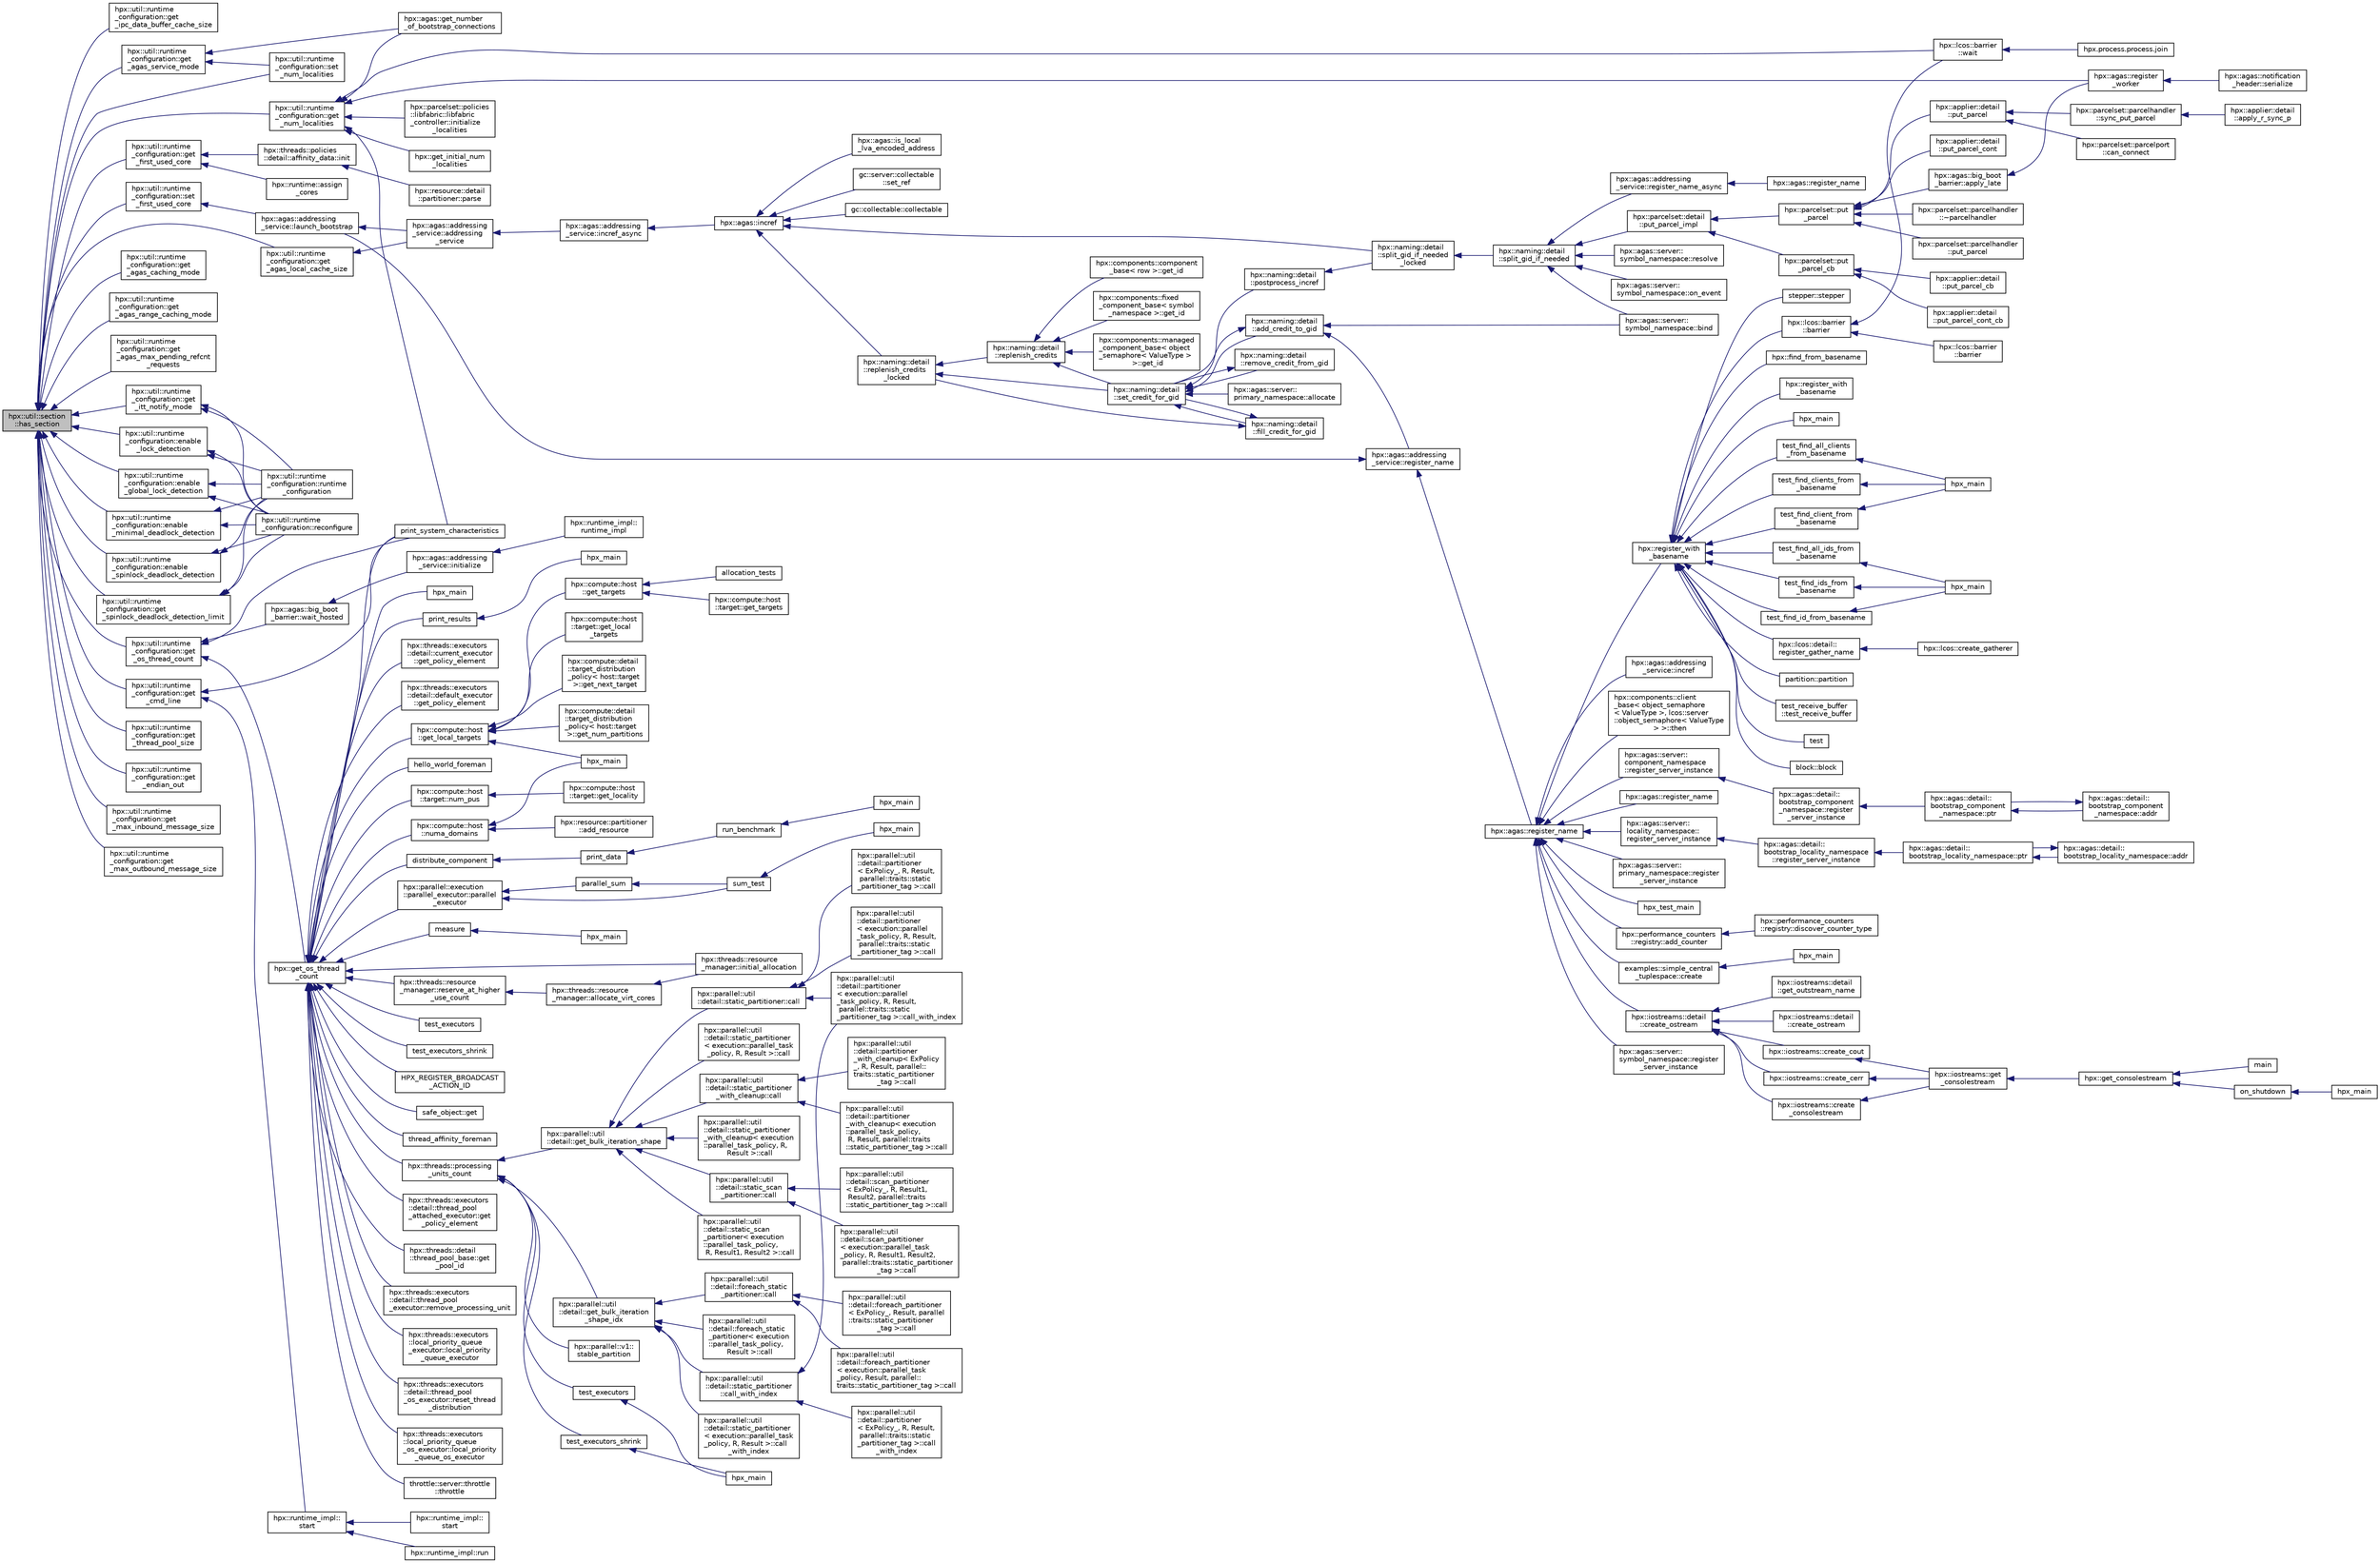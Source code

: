 digraph "hpx::util::section::has_section"
{
  edge [fontname="Helvetica",fontsize="10",labelfontname="Helvetica",labelfontsize="10"];
  node [fontname="Helvetica",fontsize="10",shape=record];
  rankdir="LR";
  Node1473 [label="hpx::util::section\l::has_section",height=0.2,width=0.4,color="black", fillcolor="grey75", style="filled", fontcolor="black"];
  Node1473 -> Node1474 [dir="back",color="midnightblue",fontsize="10",style="solid",fontname="Helvetica"];
  Node1474 [label="hpx::util::runtime\l_configuration::get\l_ipc_data_buffer_cache_size",height=0.2,width=0.4,color="black", fillcolor="white", style="filled",URL="$d8/d70/classhpx_1_1util_1_1runtime__configuration.html#add38a1cea73afa001b337c654b30c5c8"];
  Node1473 -> Node1475 [dir="back",color="midnightblue",fontsize="10",style="solid",fontname="Helvetica"];
  Node1475 [label="hpx::util::runtime\l_configuration::get\l_agas_service_mode",height=0.2,width=0.4,color="black", fillcolor="white", style="filled",URL="$d8/d70/classhpx_1_1util_1_1runtime__configuration.html#a4c42a3c7eaa32455a869e29fcb95e08d"];
  Node1475 -> Node1476 [dir="back",color="midnightblue",fontsize="10",style="solid",fontname="Helvetica"];
  Node1476 [label="hpx::agas::get_number\l_of_bootstrap_connections",height=0.2,width=0.4,color="black", fillcolor="white", style="filled",URL="$dc/d54/namespacehpx_1_1agas.html#ac6fc2c0c43b89634249428c189ddf26c"];
  Node1475 -> Node1477 [dir="back",color="midnightblue",fontsize="10",style="solid",fontname="Helvetica"];
  Node1477 [label="hpx::util::runtime\l_configuration::set\l_num_localities",height=0.2,width=0.4,color="black", fillcolor="white", style="filled",URL="$d8/d70/classhpx_1_1util_1_1runtime__configuration.html#a06ca2f2a89ed314f17dd3fcbfc0a1db4"];
  Node1473 -> Node1478 [dir="back",color="midnightblue",fontsize="10",style="solid",fontname="Helvetica"];
  Node1478 [label="hpx::util::runtime\l_configuration::get\l_num_localities",height=0.2,width=0.4,color="black", fillcolor="white", style="filled",URL="$d8/d70/classhpx_1_1util_1_1runtime__configuration.html#a3bc0092e81a4d36408e627a3216030e4"];
  Node1478 -> Node1479 [dir="back",color="midnightblue",fontsize="10",style="solid",fontname="Helvetica"];
  Node1479 [label="hpx::lcos::barrier\l::wait",height=0.2,width=0.4,color="black", fillcolor="white", style="filled",URL="$d9/dab/classhpx_1_1lcos_1_1barrier.html#a1fcac5ce49dd1b9800affc8c8b84e4c9"];
  Node1479 -> Node1480 [dir="back",color="midnightblue",fontsize="10",style="solid",fontname="Helvetica"];
  Node1480 [label="hpx.process.process.join",height=0.2,width=0.4,color="black", fillcolor="white", style="filled",URL="$d3/d41/classhpx_1_1process_1_1process.html#acc7ec4687f3bf5ae121ef7b494d991d8"];
  Node1478 -> Node1481 [dir="back",color="midnightblue",fontsize="10",style="solid",fontname="Helvetica"];
  Node1481 [label="hpx::agas::register\l_worker",height=0.2,width=0.4,color="black", fillcolor="white", style="filled",URL="$dc/d54/namespacehpx_1_1agas.html#a3c98dc053a97fca0f3f3b5719d9f8336"];
  Node1481 -> Node1482 [dir="back",color="midnightblue",fontsize="10",style="solid",fontname="Helvetica"];
  Node1482 [label="hpx::agas::notification\l_header::serialize",height=0.2,width=0.4,color="black", fillcolor="white", style="filled",URL="$de/dae/structhpx_1_1agas_1_1notification__header.html#aa028cf0e80baf9259523c340c4568634"];
  Node1478 -> Node1476 [dir="back",color="midnightblue",fontsize="10",style="solid",fontname="Helvetica"];
  Node1478 -> Node1483 [dir="back",color="midnightblue",fontsize="10",style="solid",fontname="Helvetica"];
  Node1483 [label="hpx::parcelset::policies\l::libfabric::libfabric\l_controller::initialize\l_localities",height=0.2,width=0.4,color="black", fillcolor="white", style="filled",URL="$db/d9f/classhpx_1_1parcelset_1_1policies_1_1libfabric_1_1libfabric__controller.html#a96eeb6553564bb53a45fd8e516afe9b1"];
  Node1478 -> Node1484 [dir="back",color="midnightblue",fontsize="10",style="solid",fontname="Helvetica"];
  Node1484 [label="hpx::get_initial_num\l_localities",height=0.2,width=0.4,color="black", fillcolor="white", style="filled",URL="$d8/d83/namespacehpx.html#a68d4aa44bb8e58c6b0a6aff2920fdd8d",tooltip="Return the number of localities which were registered at startup for the running application. "];
  Node1478 -> Node1485 [dir="back",color="midnightblue",fontsize="10",style="solid",fontname="Helvetica"];
  Node1485 [label="print_system_characteristics",height=0.2,width=0.4,color="black", fillcolor="white", style="filled",URL="$d0/d07/system__characteristics_8hpp.html#ab89dcd3f8f12bd35634d3849f0e93d90"];
  Node1473 -> Node1477 [dir="back",color="midnightblue",fontsize="10",style="solid",fontname="Helvetica"];
  Node1473 -> Node1486 [dir="back",color="midnightblue",fontsize="10",style="solid",fontname="Helvetica"];
  Node1486 [label="hpx::util::runtime\l_configuration::get\l_first_used_core",height=0.2,width=0.4,color="black", fillcolor="white", style="filled",URL="$d8/d70/classhpx_1_1util_1_1runtime__configuration.html#a85faac923295fe9afbbf615898f74250"];
  Node1486 -> Node1487 [dir="back",color="midnightblue",fontsize="10",style="solid",fontname="Helvetica"];
  Node1487 [label="hpx::threads::policies\l::detail::affinity_data::init",height=0.2,width=0.4,color="black", fillcolor="white", style="filled",URL="$d7/d9b/structhpx_1_1threads_1_1policies_1_1detail_1_1affinity__data.html#af1b5d1af92b58e065b42048f9114f107"];
  Node1487 -> Node1488 [dir="back",color="midnightblue",fontsize="10",style="solid",fontname="Helvetica"];
  Node1488 [label="hpx::resource::detail\l::partitioner::parse",height=0.2,width=0.4,color="black", fillcolor="white", style="filled",URL="$d0/dab/classhpx_1_1resource_1_1detail_1_1partitioner.html#a8319dd5018945e7d493f7a6d88a6ca02"];
  Node1486 -> Node1489 [dir="back",color="midnightblue",fontsize="10",style="solid",fontname="Helvetica"];
  Node1489 [label="hpx::runtime::assign\l_cores",height=0.2,width=0.4,color="black", fillcolor="white", style="filled",URL="$d0/d7b/classhpx_1_1runtime.html#ab3c29b4713d734dea0e6a5799bfe24e5"];
  Node1473 -> Node1490 [dir="back",color="midnightblue",fontsize="10",style="solid",fontname="Helvetica"];
  Node1490 [label="hpx::util::runtime\l_configuration::set\l_first_used_core",height=0.2,width=0.4,color="black", fillcolor="white", style="filled",URL="$d8/d70/classhpx_1_1util_1_1runtime__configuration.html#af1c585ee36a9c0503a013faaa08ad398"];
  Node1490 -> Node1491 [dir="back",color="midnightblue",fontsize="10",style="solid",fontname="Helvetica"];
  Node1491 [label="hpx::agas::addressing\l_service::launch_bootstrap",height=0.2,width=0.4,color="black", fillcolor="white", style="filled",URL="$db/d58/structhpx_1_1agas_1_1addressing__service.html#a664380be3597d3ca31677b2ae5800e76"];
  Node1491 -> Node1492 [dir="back",color="midnightblue",fontsize="10",style="solid",fontname="Helvetica"];
  Node1492 [label="hpx::agas::addressing\l_service::addressing\l_service",height=0.2,width=0.4,color="black", fillcolor="white", style="filled",URL="$db/d58/structhpx_1_1agas_1_1addressing__service.html#a4cd885b12c530009f44f7372c197d54f"];
  Node1492 -> Node1493 [dir="back",color="midnightblue",fontsize="10",style="solid",fontname="Helvetica"];
  Node1493 [label="hpx::agas::addressing\l_service::incref_async",height=0.2,width=0.4,color="black", fillcolor="white", style="filled",URL="$db/d58/structhpx_1_1agas_1_1addressing__service.html#adae9df2634cf648f129f203c3678c1c1",tooltip="Increment the global reference count for the given id. "];
  Node1493 -> Node1494 [dir="back",color="midnightblue",fontsize="10",style="solid",fontname="Helvetica"];
  Node1494 [label="hpx::agas::incref",height=0.2,width=0.4,color="black", fillcolor="white", style="filled",URL="$dc/d54/namespacehpx_1_1agas.html#aad81d2ea721c1a5692e243ef07bf164f"];
  Node1494 -> Node1495 [dir="back",color="midnightblue",fontsize="10",style="solid",fontname="Helvetica"];
  Node1495 [label="hpx::agas::is_local\l_lva_encoded_address",height=0.2,width=0.4,color="black", fillcolor="white", style="filled",URL="$dc/d54/namespacehpx_1_1agas.html#abb5e5584ed3b536ace8e3f58415e24c2"];
  Node1494 -> Node1496 [dir="back",color="midnightblue",fontsize="10",style="solid",fontname="Helvetica"];
  Node1496 [label="gc::server::collectable\l::set_ref",height=0.2,width=0.4,color="black", fillcolor="white", style="filled",URL="$da/d76/structgc_1_1server_1_1collectable.html#a8e123e39f5a85da593dc15b5f872748d"];
  Node1494 -> Node1497 [dir="back",color="midnightblue",fontsize="10",style="solid",fontname="Helvetica"];
  Node1497 [label="gc::collectable::collectable",height=0.2,width=0.4,color="black", fillcolor="white", style="filled",URL="$da/d23/structgc_1_1collectable.html#a9ac791be34891330ff8192ac2ef68c7c"];
  Node1494 -> Node1498 [dir="back",color="midnightblue",fontsize="10",style="solid",fontname="Helvetica"];
  Node1498 [label="hpx::naming::detail\l::split_gid_if_needed\l_locked",height=0.2,width=0.4,color="black", fillcolor="white", style="filled",URL="$d5/d18/namespacehpx_1_1naming_1_1detail.html#a8a41d874bb719f702a76d483293d9d56"];
  Node1498 -> Node1499 [dir="back",color="midnightblue",fontsize="10",style="solid",fontname="Helvetica"];
  Node1499 [label="hpx::naming::detail\l::split_gid_if_needed",height=0.2,width=0.4,color="black", fillcolor="white", style="filled",URL="$d5/d18/namespacehpx_1_1naming_1_1detail.html#a106949fcb9087fb6bdca67d048d6568f"];
  Node1499 -> Node1500 [dir="back",color="midnightblue",fontsize="10",style="solid",fontname="Helvetica"];
  Node1500 [label="hpx::agas::addressing\l_service::register_name_async",height=0.2,width=0.4,color="black", fillcolor="white", style="filled",URL="$db/d58/structhpx_1_1agas_1_1addressing__service.html#adfd0ce835927a3c0396b6fc9e9fbb3cf"];
  Node1500 -> Node1501 [dir="back",color="midnightblue",fontsize="10",style="solid",fontname="Helvetica"];
  Node1501 [label="hpx::agas::register_name",height=0.2,width=0.4,color="black", fillcolor="white", style="filled",URL="$dc/d54/namespacehpx_1_1agas.html#adc43905ef74ad9948375f3948b64fc2f"];
  Node1499 -> Node1502 [dir="back",color="midnightblue",fontsize="10",style="solid",fontname="Helvetica"];
  Node1502 [label="hpx::parcelset::detail\l::put_parcel_impl",height=0.2,width=0.4,color="black", fillcolor="white", style="filled",URL="$dc/d4e/namespacehpx_1_1parcelset_1_1detail.html#a0dfe29365976960c7f5db6388e8ce603"];
  Node1502 -> Node1503 [dir="back",color="midnightblue",fontsize="10",style="solid",fontname="Helvetica"];
  Node1503 [label="hpx::parcelset::put\l_parcel",height=0.2,width=0.4,color="black", fillcolor="white", style="filled",URL="$d4/d41/namespacehpx_1_1parcelset.html#a53a9f5c6cf260dc8d06d194c96182b65"];
  Node1503 -> Node1504 [dir="back",color="midnightblue",fontsize="10",style="solid",fontname="Helvetica"];
  Node1504 [label="hpx::applier::detail\l::put_parcel",height=0.2,width=0.4,color="black", fillcolor="white", style="filled",URL="$d1/d2a/namespacehpx_1_1applier_1_1detail.html#a4d568b8071bb894a09fabfba232c2663"];
  Node1504 -> Node1505 [dir="back",color="midnightblue",fontsize="10",style="solid",fontname="Helvetica"];
  Node1505 [label="hpx::parcelset::parcelhandler\l::sync_put_parcel",height=0.2,width=0.4,color="black", fillcolor="white", style="filled",URL="$d4/d2f/classhpx_1_1parcelset_1_1parcelhandler.html#ad478f8b244ec822fcbcb84aa67b17497"];
  Node1505 -> Node1506 [dir="back",color="midnightblue",fontsize="10",style="solid",fontname="Helvetica"];
  Node1506 [label="hpx::applier::detail\l::apply_r_sync_p",height=0.2,width=0.4,color="black", fillcolor="white", style="filled",URL="$d1/d2a/namespacehpx_1_1applier_1_1detail.html#ab69485311adeb590afa621a4b4be595d"];
  Node1504 -> Node1507 [dir="back",color="midnightblue",fontsize="10",style="solid",fontname="Helvetica"];
  Node1507 [label="hpx::parcelset::parcelport\l::can_connect",height=0.2,width=0.4,color="black", fillcolor="white", style="filled",URL="$d9/d67/classhpx_1_1parcelset_1_1parcelport.html#a68bd6750625124e4de6309e74283a767"];
  Node1503 -> Node1508 [dir="back",color="midnightblue",fontsize="10",style="solid",fontname="Helvetica"];
  Node1508 [label="hpx::applier::detail\l::put_parcel_cont",height=0.2,width=0.4,color="black", fillcolor="white", style="filled",URL="$d1/d2a/namespacehpx_1_1applier_1_1detail.html#aa5119ce6a8f642d2bacf23dc42ade0f9"];
  Node1503 -> Node1509 [dir="back",color="midnightblue",fontsize="10",style="solid",fontname="Helvetica"];
  Node1509 [label="hpx::agas::big_boot\l_barrier::apply_late",height=0.2,width=0.4,color="black", fillcolor="white", style="filled",URL="$d8/db6/structhpx_1_1agas_1_1big__boot__barrier.html#a9148a04a25bea5a37d77b3ff20e1ebfb"];
  Node1509 -> Node1481 [dir="back",color="midnightblue",fontsize="10",style="solid",fontname="Helvetica"];
  Node1503 -> Node1510 [dir="back",color="midnightblue",fontsize="10",style="solid",fontname="Helvetica"];
  Node1510 [label="hpx::parcelset::parcelhandler\l::~parcelhandler",height=0.2,width=0.4,color="black", fillcolor="white", style="filled",URL="$d4/d2f/classhpx_1_1parcelset_1_1parcelhandler.html#a938c1c4259b1be845dc0197465969a17"];
  Node1503 -> Node1511 [dir="back",color="midnightblue",fontsize="10",style="solid",fontname="Helvetica"];
  Node1511 [label="hpx::parcelset::parcelhandler\l::put_parcel",height=0.2,width=0.4,color="black", fillcolor="white", style="filled",URL="$d4/d2f/classhpx_1_1parcelset_1_1parcelhandler.html#aad45344f98c3f15456325c7270ae5ade"];
  Node1502 -> Node1512 [dir="back",color="midnightblue",fontsize="10",style="solid",fontname="Helvetica"];
  Node1512 [label="hpx::parcelset::put\l_parcel_cb",height=0.2,width=0.4,color="black", fillcolor="white", style="filled",URL="$d4/d41/namespacehpx_1_1parcelset.html#a44a60f48094a44cbb7f52b7807dc56ff"];
  Node1512 -> Node1513 [dir="back",color="midnightblue",fontsize="10",style="solid",fontname="Helvetica"];
  Node1513 [label="hpx::applier::detail\l::put_parcel_cb",height=0.2,width=0.4,color="black", fillcolor="white", style="filled",URL="$d1/d2a/namespacehpx_1_1applier_1_1detail.html#a96b7471f7a59fa4d3d298e562507c339"];
  Node1512 -> Node1514 [dir="back",color="midnightblue",fontsize="10",style="solid",fontname="Helvetica"];
  Node1514 [label="hpx::applier::detail\l::put_parcel_cont_cb",height=0.2,width=0.4,color="black", fillcolor="white", style="filled",URL="$d1/d2a/namespacehpx_1_1applier_1_1detail.html#acb5d7569cd53998c51e4b48f09d62e83"];
  Node1499 -> Node1515 [dir="back",color="midnightblue",fontsize="10",style="solid",fontname="Helvetica"];
  Node1515 [label="hpx::agas::server::\lsymbol_namespace::bind",height=0.2,width=0.4,color="black", fillcolor="white", style="filled",URL="$dc/da6/structhpx_1_1agas_1_1server_1_1symbol__namespace.html#a229ead0876ac8c5754793a2ca68de559"];
  Node1499 -> Node1516 [dir="back",color="midnightblue",fontsize="10",style="solid",fontname="Helvetica"];
  Node1516 [label="hpx::agas::server::\lsymbol_namespace::resolve",height=0.2,width=0.4,color="black", fillcolor="white", style="filled",URL="$dc/da6/structhpx_1_1agas_1_1server_1_1symbol__namespace.html#aec3fc24e40dc96142eb77537945e92d5"];
  Node1499 -> Node1517 [dir="back",color="midnightblue",fontsize="10",style="solid",fontname="Helvetica"];
  Node1517 [label="hpx::agas::server::\lsymbol_namespace::on_event",height=0.2,width=0.4,color="black", fillcolor="white", style="filled",URL="$dc/da6/structhpx_1_1agas_1_1server_1_1symbol__namespace.html#abbfcf18e8d40612e4fa618a39a2fc492"];
  Node1494 -> Node1518 [dir="back",color="midnightblue",fontsize="10",style="solid",fontname="Helvetica"];
  Node1518 [label="hpx::naming::detail\l::replenish_credits\l_locked",height=0.2,width=0.4,color="black", fillcolor="white", style="filled",URL="$d5/d18/namespacehpx_1_1naming_1_1detail.html#a011ed4fa9a2f4d4319adc54943fa03d6"];
  Node1518 -> Node1519 [dir="back",color="midnightblue",fontsize="10",style="solid",fontname="Helvetica"];
  Node1519 [label="hpx::naming::detail\l::replenish_credits",height=0.2,width=0.4,color="black", fillcolor="white", style="filled",URL="$d5/d18/namespacehpx_1_1naming_1_1detail.html#aab806d937bd01894af129d3d3cbb22f4"];
  Node1519 -> Node1520 [dir="back",color="midnightblue",fontsize="10",style="solid",fontname="Helvetica"];
  Node1520 [label="hpx::components::component\l_base\< row \>::get_id",height=0.2,width=0.4,color="black", fillcolor="white", style="filled",URL="$d2/de6/classhpx_1_1components_1_1component__base.html#a4c8fd93514039bdf01c48d66d82b19cd"];
  Node1519 -> Node1521 [dir="back",color="midnightblue",fontsize="10",style="solid",fontname="Helvetica"];
  Node1521 [label="hpx::components::fixed\l_component_base\< symbol\l_namespace \>::get_id",height=0.2,width=0.4,color="black", fillcolor="white", style="filled",URL="$df/dfd/classhpx_1_1components_1_1fixed__component__base.html#a3066d2c2779a65cd20ce98b87e4dd4c2"];
  Node1519 -> Node1522 [dir="back",color="midnightblue",fontsize="10",style="solid",fontname="Helvetica"];
  Node1522 [label="hpx::components::managed\l_component_base\< object\l_semaphore\< ValueType \>\l \>::get_id",height=0.2,width=0.4,color="black", fillcolor="white", style="filled",URL="$d1/d7b/classhpx_1_1components_1_1managed__component__base.html#ac026850ad861e1da5393943cf5751708"];
  Node1519 -> Node1523 [dir="back",color="midnightblue",fontsize="10",style="solid",fontname="Helvetica"];
  Node1523 [label="hpx::naming::detail\l::set_credit_for_gid",height=0.2,width=0.4,color="black", fillcolor="white", style="filled",URL="$d5/d18/namespacehpx_1_1naming_1_1detail.html#a87703193ff814a4e1c912e98e655ec51"];
  Node1523 -> Node1524 [dir="back",color="midnightblue",fontsize="10",style="solid",fontname="Helvetica"];
  Node1524 [label="hpx::naming::detail\l::postprocess_incref",height=0.2,width=0.4,color="black", fillcolor="white", style="filled",URL="$d5/d18/namespacehpx_1_1naming_1_1detail.html#a9d2708b2b1a4087d64195137b077ef1d"];
  Node1524 -> Node1498 [dir="back",color="midnightblue",fontsize="10",style="solid",fontname="Helvetica"];
  Node1523 -> Node1525 [dir="back",color="midnightblue",fontsize="10",style="solid",fontname="Helvetica"];
  Node1525 [label="hpx::naming::detail\l::add_credit_to_gid",height=0.2,width=0.4,color="black", fillcolor="white", style="filled",URL="$d5/d18/namespacehpx_1_1naming_1_1detail.html#ab13848a91587535a393be4def980e832"];
  Node1525 -> Node1526 [dir="back",color="midnightblue",fontsize="10",style="solid",fontname="Helvetica"];
  Node1526 [label="hpx::agas::addressing\l_service::register_name",height=0.2,width=0.4,color="black", fillcolor="white", style="filled",URL="$db/d58/structhpx_1_1agas_1_1addressing__service.html#a5929d7fd681a5ed692bfbeaa503fc32d",tooltip="Register a global name with a global address (id) "];
  Node1526 -> Node1491 [dir="back",color="midnightblue",fontsize="10",style="solid",fontname="Helvetica"];
  Node1526 -> Node1527 [dir="back",color="midnightblue",fontsize="10",style="solid",fontname="Helvetica"];
  Node1527 [label="hpx::agas::register_name",height=0.2,width=0.4,color="black", fillcolor="white", style="filled",URL="$dc/d54/namespacehpx_1_1agas.html#a3812793adbf5e7d8c6b468595ac0823f"];
  Node1527 -> Node1528 [dir="back",color="midnightblue",fontsize="10",style="solid",fontname="Helvetica"];
  Node1528 [label="hpx::register_with\l_basename",height=0.2,width=0.4,color="black", fillcolor="white", style="filled",URL="$d8/d83/namespacehpx.html#acf88178dc8c98cb0d7396325b3ccffdd",tooltip="Register the given id using the given base name. "];
  Node1528 -> Node1529 [dir="back",color="midnightblue",fontsize="10",style="solid",fontname="Helvetica"];
  Node1529 [label="stepper::stepper",height=0.2,width=0.4,color="black", fillcolor="white", style="filled",URL="$d0/da6/structstepper.html#a3d3b661e2502d80c80775c190f5585e2"];
  Node1528 -> Node1530 [dir="back",color="midnightblue",fontsize="10",style="solid",fontname="Helvetica"];
  Node1530 [label="hpx::lcos::barrier\l::barrier",height=0.2,width=0.4,color="black", fillcolor="white", style="filled",URL="$d9/dab/classhpx_1_1lcos_1_1barrier.html#ae8e5bad1b2828970404b5d280137d579"];
  Node1530 -> Node1531 [dir="back",color="midnightblue",fontsize="10",style="solid",fontname="Helvetica"];
  Node1531 [label="hpx::lcos::barrier\l::barrier",height=0.2,width=0.4,color="black", fillcolor="white", style="filled",URL="$d9/dab/classhpx_1_1lcos_1_1barrier.html#a8a9fc05508fad7cd1d8014bee0e1d221"];
  Node1530 -> Node1479 [dir="back",color="midnightblue",fontsize="10",style="solid",fontname="Helvetica"];
  Node1528 -> Node1532 [dir="back",color="midnightblue",fontsize="10",style="solid",fontname="Helvetica"];
  Node1532 [label="hpx::find_from_basename",height=0.2,width=0.4,color="black", fillcolor="white", style="filled",URL="$d8/d83/namespacehpx.html#a02d4c4317d9d663b22c2e47aab0b56df",tooltip="Return registered id from the given base name and sequence number. "];
  Node1528 -> Node1533 [dir="back",color="midnightblue",fontsize="10",style="solid",fontname="Helvetica"];
  Node1533 [label="hpx::register_with\l_basename",height=0.2,width=0.4,color="black", fillcolor="white", style="filled",URL="$d8/d83/namespacehpx.html#a09a6c6ffc84d21df225c3f5730de31d0"];
  Node1528 -> Node1534 [dir="back",color="midnightblue",fontsize="10",style="solid",fontname="Helvetica"];
  Node1534 [label="hpx_main",height=0.2,width=0.4,color="black", fillcolor="white", style="filled",URL="$db/d8d/duplicate__id__registration__1596_8cpp.html#aefd26dd818037509b2241068d57e3e1d"];
  Node1528 -> Node1535 [dir="back",color="midnightblue",fontsize="10",style="solid",fontname="Helvetica"];
  Node1535 [label="test_find_all_clients\l_from_basename",height=0.2,width=0.4,color="black", fillcolor="white", style="filled",URL="$dc/d15/find__clients__from__prefix_8cpp.html#aa57a9747db04f3feb78e2e423232d1f9"];
  Node1535 -> Node1536 [dir="back",color="midnightblue",fontsize="10",style="solid",fontname="Helvetica"];
  Node1536 [label="hpx_main",height=0.2,width=0.4,color="black", fillcolor="white", style="filled",URL="$dc/d15/find__clients__from__prefix_8cpp.html#aefd26dd818037509b2241068d57e3e1d"];
  Node1528 -> Node1537 [dir="back",color="midnightblue",fontsize="10",style="solid",fontname="Helvetica"];
  Node1537 [label="test_find_clients_from\l_basename",height=0.2,width=0.4,color="black", fillcolor="white", style="filled",URL="$dc/d15/find__clients__from__prefix_8cpp.html#a6fef840f56014443521cc99c2d9d781c"];
  Node1537 -> Node1536 [dir="back",color="midnightblue",fontsize="10",style="solid",fontname="Helvetica"];
  Node1528 -> Node1538 [dir="back",color="midnightblue",fontsize="10",style="solid",fontname="Helvetica"];
  Node1538 [label="test_find_client_from\l_basename",height=0.2,width=0.4,color="black", fillcolor="white", style="filled",URL="$dc/d15/find__clients__from__prefix_8cpp.html#a61a7f45bc9dd018d57ea2230824dab25"];
  Node1538 -> Node1536 [dir="back",color="midnightblue",fontsize="10",style="solid",fontname="Helvetica"];
  Node1528 -> Node1539 [dir="back",color="midnightblue",fontsize="10",style="solid",fontname="Helvetica"];
  Node1539 [label="test_find_all_ids_from\l_basename",height=0.2,width=0.4,color="black", fillcolor="white", style="filled",URL="$dc/df3/find__ids__from__prefix_8cpp.html#a369302d85871c563e109f575d4c3d29c"];
  Node1539 -> Node1540 [dir="back",color="midnightblue",fontsize="10",style="solid",fontname="Helvetica"];
  Node1540 [label="hpx_main",height=0.2,width=0.4,color="black", fillcolor="white", style="filled",URL="$dc/df3/find__ids__from__prefix_8cpp.html#aefd26dd818037509b2241068d57e3e1d"];
  Node1528 -> Node1541 [dir="back",color="midnightblue",fontsize="10",style="solid",fontname="Helvetica"];
  Node1541 [label="test_find_ids_from\l_basename",height=0.2,width=0.4,color="black", fillcolor="white", style="filled",URL="$dc/df3/find__ids__from__prefix_8cpp.html#a4526a7a41c258e2aedcdabd4ece4f4ba"];
  Node1541 -> Node1540 [dir="back",color="midnightblue",fontsize="10",style="solid",fontname="Helvetica"];
  Node1528 -> Node1542 [dir="back",color="midnightblue",fontsize="10",style="solid",fontname="Helvetica"];
  Node1542 [label="test_find_id_from_basename",height=0.2,width=0.4,color="black", fillcolor="white", style="filled",URL="$dc/df3/find__ids__from__prefix_8cpp.html#a35b932e250f78d774db87c971e42adce"];
  Node1542 -> Node1540 [dir="back",color="midnightblue",fontsize="10",style="solid",fontname="Helvetica"];
  Node1528 -> Node1543 [dir="back",color="midnightblue",fontsize="10",style="solid",fontname="Helvetica"];
  Node1543 [label="hpx::lcos::detail::\lregister_gather_name",height=0.2,width=0.4,color="black", fillcolor="white", style="filled",URL="$d4/d6c/namespacehpx_1_1lcos_1_1detail.html#afb3d3eafe04150308d004869a96242b3"];
  Node1543 -> Node1544 [dir="back",color="midnightblue",fontsize="10",style="solid",fontname="Helvetica"];
  Node1544 [label="hpx::lcos::create_gatherer",height=0.2,width=0.4,color="black", fillcolor="white", style="filled",URL="$d2/dc9/namespacehpx_1_1lcos.html#aaa3e2a825ca566eee4e3c0cfc19b5dc3"];
  Node1528 -> Node1545 [dir="back",color="midnightblue",fontsize="10",style="solid",fontname="Helvetica"];
  Node1545 [label="partition::partition",height=0.2,width=0.4,color="black", fillcolor="white", style="filled",URL="$d3/d98/structpartition.html#a949115c70a8ed7802ec756677063507b"];
  Node1528 -> Node1546 [dir="back",color="midnightblue",fontsize="10",style="solid",fontname="Helvetica"];
  Node1546 [label="test_receive_buffer\l::test_receive_buffer",height=0.2,width=0.4,color="black", fillcolor="white", style="filled",URL="$d1/d2e/structtest__receive__buffer.html#a501e8703c3a9d33b23c67cc3782a3052"];
  Node1528 -> Node1547 [dir="back",color="midnightblue",fontsize="10",style="solid",fontname="Helvetica"];
  Node1547 [label="test",height=0.2,width=0.4,color="black", fillcolor="white", style="filled",URL="$db/d95/register__with__basename__1804_8cpp.html#ae1a3968e7947464bee7714f6d43b7002"];
  Node1528 -> Node1548 [dir="back",color="midnightblue",fontsize="10",style="solid",fontname="Helvetica"];
  Node1548 [label="block::block",height=0.2,width=0.4,color="black", fillcolor="white", style="filled",URL="$d1/d7f/structblock.html#ad2fe04030b850ffa3f213c85f848c0c9"];
  Node1527 -> Node1549 [dir="back",color="midnightblue",fontsize="10",style="solid",fontname="Helvetica"];
  Node1549 [label="hpx::agas::addressing\l_service::incref",height=0.2,width=0.4,color="black", fillcolor="white", style="filled",URL="$db/d58/structhpx_1_1agas_1_1addressing__service.html#a77add8ef493b3ff577876bbbde8b2ead"];
  Node1527 -> Node1550 [dir="back",color="midnightblue",fontsize="10",style="solid",fontname="Helvetica"];
  Node1550 [label="hpx::components::client\l_base\< object_semaphore\l\< ValueType \>, lcos::server\l::object_semaphore\< ValueType\l \> \>::then",height=0.2,width=0.4,color="black", fillcolor="white", style="filled",URL="$d9/dad/classhpx_1_1components_1_1client__base.html#a195e205b5917c50455e9eab169045a2f"];
  Node1527 -> Node1551 [dir="back",color="midnightblue",fontsize="10",style="solid",fontname="Helvetica"];
  Node1551 [label="hpx::agas::server::\lcomponent_namespace\l::register_server_instance",height=0.2,width=0.4,color="black", fillcolor="white", style="filled",URL="$d4/dc8/structhpx_1_1agas_1_1server_1_1component__namespace.html#aa114cf679cc56f70c05ab18aff971ecb"];
  Node1551 -> Node1552 [dir="back",color="midnightblue",fontsize="10",style="solid",fontname="Helvetica"];
  Node1552 [label="hpx::agas::detail::\lbootstrap_component\l_namespace::register\l_server_instance",height=0.2,width=0.4,color="black", fillcolor="white", style="filled",URL="$d4/db7/structhpx_1_1agas_1_1detail_1_1bootstrap__component__namespace.html#abbc31dcbeb87361092d40afcfbd456b8"];
  Node1552 -> Node1553 [dir="back",color="midnightblue",fontsize="10",style="solid",fontname="Helvetica"];
  Node1553 [label="hpx::agas::detail::\lbootstrap_component\l_namespace::ptr",height=0.2,width=0.4,color="black", fillcolor="white", style="filled",URL="$d4/db7/structhpx_1_1agas_1_1detail_1_1bootstrap__component__namespace.html#a2ddc1b51e40d6b5c32f7eeba52a7527d"];
  Node1553 -> Node1554 [dir="back",color="midnightblue",fontsize="10",style="solid",fontname="Helvetica"];
  Node1554 [label="hpx::agas::detail::\lbootstrap_component\l_namespace::addr",height=0.2,width=0.4,color="black", fillcolor="white", style="filled",URL="$d4/db7/structhpx_1_1agas_1_1detail_1_1bootstrap__component__namespace.html#a4947343cef580d3a72f9fcb6803a54b1"];
  Node1554 -> Node1553 [dir="back",color="midnightblue",fontsize="10",style="solid",fontname="Helvetica"];
  Node1527 -> Node1555 [dir="back",color="midnightblue",fontsize="10",style="solid",fontname="Helvetica"];
  Node1555 [label="hpx::agas::register_name",height=0.2,width=0.4,color="black", fillcolor="white", style="filled",URL="$dc/d54/namespacehpx_1_1agas.html#a2430195ce3eb5a044693ffff42ac4124"];
  Node1527 -> Node1556 [dir="back",color="midnightblue",fontsize="10",style="solid",fontname="Helvetica"];
  Node1556 [label="hpx::agas::server::\llocality_namespace::\lregister_server_instance",height=0.2,width=0.4,color="black", fillcolor="white", style="filled",URL="$dc/d72/structhpx_1_1agas_1_1server_1_1locality__namespace.html#af1491746c7368e3824c99bc100f18734"];
  Node1556 -> Node1557 [dir="back",color="midnightblue",fontsize="10",style="solid",fontname="Helvetica"];
  Node1557 [label="hpx::agas::detail::\lbootstrap_locality_namespace\l::register_server_instance",height=0.2,width=0.4,color="black", fillcolor="white", style="filled",URL="$d2/d28/structhpx_1_1agas_1_1detail_1_1bootstrap__locality__namespace.html#ae300573bed5ba4de244854736bc93372"];
  Node1557 -> Node1558 [dir="back",color="midnightblue",fontsize="10",style="solid",fontname="Helvetica"];
  Node1558 [label="hpx::agas::detail::\lbootstrap_locality_namespace::ptr",height=0.2,width=0.4,color="black", fillcolor="white", style="filled",URL="$d2/d28/structhpx_1_1agas_1_1detail_1_1bootstrap__locality__namespace.html#a5d4dcef228d9a8e6040f2e404546a7b8"];
  Node1558 -> Node1559 [dir="back",color="midnightblue",fontsize="10",style="solid",fontname="Helvetica"];
  Node1559 [label="hpx::agas::detail::\lbootstrap_locality_namespace::addr",height=0.2,width=0.4,color="black", fillcolor="white", style="filled",URL="$d2/d28/structhpx_1_1agas_1_1detail_1_1bootstrap__locality__namespace.html#a6a5b1a39f25283d49aae9a42b5c4388a"];
  Node1559 -> Node1558 [dir="back",color="midnightblue",fontsize="10",style="solid",fontname="Helvetica"];
  Node1527 -> Node1560 [dir="back",color="midnightblue",fontsize="10",style="solid",fontname="Helvetica"];
  Node1560 [label="hpx::agas::server::\lprimary_namespace::register\l_server_instance",height=0.2,width=0.4,color="black", fillcolor="white", style="filled",URL="$d7/d3a/structhpx_1_1agas_1_1server_1_1primary__namespace.html#a8d3a53331e87a1a6a16a53a0f5c5d759"];
  Node1527 -> Node1561 [dir="back",color="midnightblue",fontsize="10",style="solid",fontname="Helvetica"];
  Node1561 [label="hpx_test_main",height=0.2,width=0.4,color="black", fillcolor="white", style="filled",URL="$d9/deb/refcnted__symbol__to__local__object_8cpp.html#a9a1c75cfa4bc8637fb9e22dfdca0891a"];
  Node1527 -> Node1562 [dir="back",color="midnightblue",fontsize="10",style="solid",fontname="Helvetica"];
  Node1562 [label="hpx::performance_counters\l::registry::add_counter",height=0.2,width=0.4,color="black", fillcolor="white", style="filled",URL="$d2/d02/classhpx_1_1performance__counters_1_1registry.html#a161780fff85c669515be3253f0e29fa5",tooltip="Add an existing performance counter instance to the registry. "];
  Node1562 -> Node1563 [dir="back",color="midnightblue",fontsize="10",style="solid",fontname="Helvetica"];
  Node1563 [label="hpx::performance_counters\l::registry::discover_counter_type",height=0.2,width=0.4,color="black", fillcolor="white", style="filled",URL="$d2/d02/classhpx_1_1performance__counters_1_1registry.html#af060ad9ba59fefe302c89bd8e80227d9"];
  Node1527 -> Node1564 [dir="back",color="midnightblue",fontsize="10",style="solid",fontname="Helvetica"];
  Node1564 [label="examples::simple_central\l_tuplespace::create",height=0.2,width=0.4,color="black", fillcolor="white", style="filled",URL="$d5/d1b/classexamples_1_1simple__central__tuplespace.html#a56c807f1fdd13e282e0ab8f45fdcf0b7"];
  Node1564 -> Node1565 [dir="back",color="midnightblue",fontsize="10",style="solid",fontname="Helvetica"];
  Node1565 [label="hpx_main",height=0.2,width=0.4,color="black", fillcolor="white", style="filled",URL="$d1/d7b/simple__central__tuplespace__client_8cpp.html#aefd26dd818037509b2241068d57e3e1d"];
  Node1527 -> Node1566 [dir="back",color="midnightblue",fontsize="10",style="solid",fontname="Helvetica"];
  Node1566 [label="hpx::iostreams::detail\l::create_ostream",height=0.2,width=0.4,color="black", fillcolor="white", style="filled",URL="$de/d26/namespacehpx_1_1iostreams_1_1detail.html#a2532c6c409d765cc96f0f062dd1807ea"];
  Node1566 -> Node1567 [dir="back",color="midnightblue",fontsize="10",style="solid",fontname="Helvetica"];
  Node1567 [label="hpx::iostreams::detail\l::get_outstream_name",height=0.2,width=0.4,color="black", fillcolor="white", style="filled",URL="$de/d26/namespacehpx_1_1iostreams_1_1detail.html#a4e5f42733aacfd1b6f845141cc8bd755"];
  Node1566 -> Node1568 [dir="back",color="midnightblue",fontsize="10",style="solid",fontname="Helvetica"];
  Node1568 [label="hpx::iostreams::detail\l::create_ostream",height=0.2,width=0.4,color="black", fillcolor="white", style="filled",URL="$de/d26/namespacehpx_1_1iostreams_1_1detail.html#a6a1ed0a7709d7cba5b0feb9d3752fb31"];
  Node1566 -> Node1569 [dir="back",color="midnightblue",fontsize="10",style="solid",fontname="Helvetica"];
  Node1569 [label="hpx::iostreams::create_cout",height=0.2,width=0.4,color="black", fillcolor="white", style="filled",URL="$dd/d1d/namespacehpx_1_1iostreams.html#a9a178fadf70f9b3c6f74274409a7bc69"];
  Node1569 -> Node1570 [dir="back",color="midnightblue",fontsize="10",style="solid",fontname="Helvetica"];
  Node1570 [label="hpx::iostreams::get\l_consolestream",height=0.2,width=0.4,color="black", fillcolor="white", style="filled",URL="$dd/d1d/namespacehpx_1_1iostreams.html#ac4a2ed792a4f5bdcb286ba83f5cd261d"];
  Node1570 -> Node1571 [dir="back",color="midnightblue",fontsize="10",style="solid",fontname="Helvetica"];
  Node1571 [label="hpx::get_consolestream",height=0.2,width=0.4,color="black", fillcolor="white", style="filled",URL="$d8/d83/namespacehpx.html#af305e0b2731f998440d87c7500187a11"];
  Node1571 -> Node1572 [dir="back",color="midnightblue",fontsize="10",style="solid",fontname="Helvetica"];
  Node1572 [label="main",height=0.2,width=0.4,color="black", fillcolor="white", style="filled",URL="$db/dd0/lost__output__2236_8cpp.html#a3c04138a5bfe5d72780bb7e82a18e627"];
  Node1571 -> Node1573 [dir="back",color="midnightblue",fontsize="10",style="solid",fontname="Helvetica"];
  Node1573 [label="on_shutdown",height=0.2,width=0.4,color="black", fillcolor="white", style="filled",URL="$de/d67/no__output__1173_8cpp.html#ada3655c097ed162539aadedb0de3673b"];
  Node1573 -> Node1574 [dir="back",color="midnightblue",fontsize="10",style="solid",fontname="Helvetica"];
  Node1574 [label="hpx_main",height=0.2,width=0.4,color="black", fillcolor="white", style="filled",URL="$de/d67/no__output__1173_8cpp.html#a4ca51ec94fa82421fc621b58eef7b01c"];
  Node1566 -> Node1575 [dir="back",color="midnightblue",fontsize="10",style="solid",fontname="Helvetica"];
  Node1575 [label="hpx::iostreams::create_cerr",height=0.2,width=0.4,color="black", fillcolor="white", style="filled",URL="$dd/d1d/namespacehpx_1_1iostreams.html#aecf4f2ddc53a24fe917ce7cca0bda378"];
  Node1575 -> Node1570 [dir="back",color="midnightblue",fontsize="10",style="solid",fontname="Helvetica"];
  Node1566 -> Node1576 [dir="back",color="midnightblue",fontsize="10",style="solid",fontname="Helvetica"];
  Node1576 [label="hpx::iostreams::create\l_consolestream",height=0.2,width=0.4,color="black", fillcolor="white", style="filled",URL="$dd/d1d/namespacehpx_1_1iostreams.html#ade2ebf54e04b80ddcf3c31dd0bad5ece"];
  Node1576 -> Node1570 [dir="back",color="midnightblue",fontsize="10",style="solid",fontname="Helvetica"];
  Node1527 -> Node1577 [dir="back",color="midnightblue",fontsize="10",style="solid",fontname="Helvetica"];
  Node1577 [label="hpx::agas::server::\lsymbol_namespace::register\l_server_instance",height=0.2,width=0.4,color="black", fillcolor="white", style="filled",URL="$dc/da6/structhpx_1_1agas_1_1server_1_1symbol__namespace.html#ac7de45f2a45cfccf925b88563f61efb0"];
  Node1525 -> Node1523 [dir="back",color="midnightblue",fontsize="10",style="solid",fontname="Helvetica"];
  Node1525 -> Node1515 [dir="back",color="midnightblue",fontsize="10",style="solid",fontname="Helvetica"];
  Node1523 -> Node1578 [dir="back",color="midnightblue",fontsize="10",style="solid",fontname="Helvetica"];
  Node1578 [label="hpx::naming::detail\l::remove_credit_from_gid",height=0.2,width=0.4,color="black", fillcolor="white", style="filled",URL="$d5/d18/namespacehpx_1_1naming_1_1detail.html#a3ccb4b028c2c757c0fabdfe58ac07e47"];
  Node1578 -> Node1523 [dir="back",color="midnightblue",fontsize="10",style="solid",fontname="Helvetica"];
  Node1523 -> Node1579 [dir="back",color="midnightblue",fontsize="10",style="solid",fontname="Helvetica"];
  Node1579 [label="hpx::naming::detail\l::fill_credit_for_gid",height=0.2,width=0.4,color="black", fillcolor="white", style="filled",URL="$d5/d18/namespacehpx_1_1naming_1_1detail.html#a3ec890e6a5b5c8fbd21b11dfe7e50352"];
  Node1579 -> Node1518 [dir="back",color="midnightblue",fontsize="10",style="solid",fontname="Helvetica"];
  Node1579 -> Node1523 [dir="back",color="midnightblue",fontsize="10",style="solid",fontname="Helvetica"];
  Node1523 -> Node1580 [dir="back",color="midnightblue",fontsize="10",style="solid",fontname="Helvetica"];
  Node1580 [label="hpx::agas::server::\lprimary_namespace::allocate",height=0.2,width=0.4,color="black", fillcolor="white", style="filled",URL="$d7/d3a/structhpx_1_1agas_1_1server_1_1primary__namespace.html#a87560fb730ac846b91fc7287dc4e247b"];
  Node1518 -> Node1523 [dir="back",color="midnightblue",fontsize="10",style="solid",fontname="Helvetica"];
  Node1473 -> Node1581 [dir="back",color="midnightblue",fontsize="10",style="solid",fontname="Helvetica"];
  Node1581 [label="hpx::util::runtime\l_configuration::get\l_agas_local_cache_size",height=0.2,width=0.4,color="black", fillcolor="white", style="filled",URL="$d8/d70/classhpx_1_1util_1_1runtime__configuration.html#a5fc409d10bc5e063fde7992fb2d8eefe"];
  Node1581 -> Node1492 [dir="back",color="midnightblue",fontsize="10",style="solid",fontname="Helvetica"];
  Node1473 -> Node1582 [dir="back",color="midnightblue",fontsize="10",style="solid",fontname="Helvetica"];
  Node1582 [label="hpx::util::runtime\l_configuration::get\l_agas_caching_mode",height=0.2,width=0.4,color="black", fillcolor="white", style="filled",URL="$d8/d70/classhpx_1_1util_1_1runtime__configuration.html#a63a28ae050411216d22b10d410037a8e"];
  Node1473 -> Node1583 [dir="back",color="midnightblue",fontsize="10",style="solid",fontname="Helvetica"];
  Node1583 [label="hpx::util::runtime\l_configuration::get\l_agas_range_caching_mode",height=0.2,width=0.4,color="black", fillcolor="white", style="filled",URL="$d8/d70/classhpx_1_1util_1_1runtime__configuration.html#a2e5b3d91e37c85a7e9bcf20d122013af"];
  Node1473 -> Node1584 [dir="back",color="midnightblue",fontsize="10",style="solid",fontname="Helvetica"];
  Node1584 [label="hpx::util::runtime\l_configuration::get\l_agas_max_pending_refcnt\l_requests",height=0.2,width=0.4,color="black", fillcolor="white", style="filled",URL="$d8/d70/classhpx_1_1util_1_1runtime__configuration.html#a7b1119d91f38934d94f35070c9ba0cb3"];
  Node1473 -> Node1585 [dir="back",color="midnightblue",fontsize="10",style="solid",fontname="Helvetica"];
  Node1585 [label="hpx::util::runtime\l_configuration::get\l_itt_notify_mode",height=0.2,width=0.4,color="black", fillcolor="white", style="filled",URL="$d8/d70/classhpx_1_1util_1_1runtime__configuration.html#a4b9d4d9314f708abef1dc126d7dcdbe5"];
  Node1585 -> Node1586 [dir="back",color="midnightblue",fontsize="10",style="solid",fontname="Helvetica"];
  Node1586 [label="hpx::util::runtime\l_configuration::runtime\l_configuration",height=0.2,width=0.4,color="black", fillcolor="white", style="filled",URL="$d8/d70/classhpx_1_1util_1_1runtime__configuration.html#a4945b586593d9b0c7bbd74817e77a9f4"];
  Node1585 -> Node1587 [dir="back",color="midnightblue",fontsize="10",style="solid",fontname="Helvetica"];
  Node1587 [label="hpx::util::runtime\l_configuration::reconfigure",height=0.2,width=0.4,color="black", fillcolor="white", style="filled",URL="$d8/d70/classhpx_1_1util_1_1runtime__configuration.html#a8e854ee878864646317af5a42360b326"];
  Node1473 -> Node1588 [dir="back",color="midnightblue",fontsize="10",style="solid",fontname="Helvetica"];
  Node1588 [label="hpx::util::runtime\l_configuration::enable\l_lock_detection",height=0.2,width=0.4,color="black", fillcolor="white", style="filled",URL="$d8/d70/classhpx_1_1util_1_1runtime__configuration.html#ab50e77409c383b0017ca0036fc3788b8"];
  Node1588 -> Node1586 [dir="back",color="midnightblue",fontsize="10",style="solid",fontname="Helvetica"];
  Node1588 -> Node1587 [dir="back",color="midnightblue",fontsize="10",style="solid",fontname="Helvetica"];
  Node1473 -> Node1589 [dir="back",color="midnightblue",fontsize="10",style="solid",fontname="Helvetica"];
  Node1589 [label="hpx::util::runtime\l_configuration::enable\l_global_lock_detection",height=0.2,width=0.4,color="black", fillcolor="white", style="filled",URL="$d8/d70/classhpx_1_1util_1_1runtime__configuration.html#abe829ef1a5980b358b6776908007262c"];
  Node1589 -> Node1586 [dir="back",color="midnightblue",fontsize="10",style="solid",fontname="Helvetica"];
  Node1589 -> Node1587 [dir="back",color="midnightblue",fontsize="10",style="solid",fontname="Helvetica"];
  Node1473 -> Node1590 [dir="back",color="midnightblue",fontsize="10",style="solid",fontname="Helvetica"];
  Node1590 [label="hpx::util::runtime\l_configuration::enable\l_minimal_deadlock_detection",height=0.2,width=0.4,color="black", fillcolor="white", style="filled",URL="$d8/d70/classhpx_1_1util_1_1runtime__configuration.html#a3f52b5b8581475a998fd6b65be93b04c"];
  Node1590 -> Node1586 [dir="back",color="midnightblue",fontsize="10",style="solid",fontname="Helvetica"];
  Node1590 -> Node1587 [dir="back",color="midnightblue",fontsize="10",style="solid",fontname="Helvetica"];
  Node1473 -> Node1591 [dir="back",color="midnightblue",fontsize="10",style="solid",fontname="Helvetica"];
  Node1591 [label="hpx::util::runtime\l_configuration::enable\l_spinlock_deadlock_detection",height=0.2,width=0.4,color="black", fillcolor="white", style="filled",URL="$d8/d70/classhpx_1_1util_1_1runtime__configuration.html#a70fafe541a43c2fe5d039c39de787174"];
  Node1591 -> Node1586 [dir="back",color="midnightblue",fontsize="10",style="solid",fontname="Helvetica"];
  Node1591 -> Node1587 [dir="back",color="midnightblue",fontsize="10",style="solid",fontname="Helvetica"];
  Node1473 -> Node1592 [dir="back",color="midnightblue",fontsize="10",style="solid",fontname="Helvetica"];
  Node1592 [label="hpx::util::runtime\l_configuration::get\l_spinlock_deadlock_detection_limit",height=0.2,width=0.4,color="black", fillcolor="white", style="filled",URL="$d8/d70/classhpx_1_1util_1_1runtime__configuration.html#aa7c3b564f809ff66f071c5fda8037905"];
  Node1592 -> Node1586 [dir="back",color="midnightblue",fontsize="10",style="solid",fontname="Helvetica"];
  Node1592 -> Node1587 [dir="back",color="midnightblue",fontsize="10",style="solid",fontname="Helvetica"];
  Node1473 -> Node1593 [dir="back",color="midnightblue",fontsize="10",style="solid",fontname="Helvetica"];
  Node1593 [label="hpx::util::runtime\l_configuration::get\l_os_thread_count",height=0.2,width=0.4,color="black", fillcolor="white", style="filled",URL="$d8/d70/classhpx_1_1util_1_1runtime__configuration.html#adfdef6ebaabc69741dde50ac4d6fd6a9"];
  Node1593 -> Node1594 [dir="back",color="midnightblue",fontsize="10",style="solid",fontname="Helvetica"];
  Node1594 [label="hpx::agas::big_boot\l_barrier::wait_hosted",height=0.2,width=0.4,color="black", fillcolor="white", style="filled",URL="$d8/db6/structhpx_1_1agas_1_1big__boot__barrier.html#af83d97cabe46bfd67841283fece1cb24"];
  Node1594 -> Node1595 [dir="back",color="midnightblue",fontsize="10",style="solid",fontname="Helvetica"];
  Node1595 [label="hpx::agas::addressing\l_service::initialize",height=0.2,width=0.4,color="black", fillcolor="white", style="filled",URL="$db/d58/structhpx_1_1agas_1_1addressing__service.html#afb80dcf683086f9ec1237c81129017d8"];
  Node1595 -> Node1596 [dir="back",color="midnightblue",fontsize="10",style="solid",fontname="Helvetica"];
  Node1596 [label="hpx::runtime_impl::\lruntime_impl",height=0.2,width=0.4,color="black", fillcolor="white", style="filled",URL="$dc/d80/classhpx_1_1runtime__impl.html#a19b55584b2e6b6b4d72ae159fbef0f6e"];
  Node1593 -> Node1597 [dir="back",color="midnightblue",fontsize="10",style="solid",fontname="Helvetica"];
  Node1597 [label="hpx::get_os_thread\l_count",height=0.2,width=0.4,color="black", fillcolor="white", style="filled",URL="$d8/d83/namespacehpx.html#a7899ab2136e9b3ba674caf70aa659a59",tooltip="Return the number of OS-threads running in the runtime instance the current HPX-thread is associated ..."];
  Node1597 -> Node1598 [dir="back",color="midnightblue",fontsize="10",style="solid",fontname="Helvetica"];
  Node1598 [label="hpx_main",height=0.2,width=0.4,color="black", fillcolor="white", style="filled",URL="$d0/d6b/1d__stencil__4__repart_8cpp.html#a4ca51ec94fa82421fc621b58eef7b01c"];
  Node1597 -> Node1599 [dir="back",color="midnightblue",fontsize="10",style="solid",fontname="Helvetica"];
  Node1599 [label="print_results",height=0.2,width=0.4,color="black", fillcolor="white", style="filled",URL="$da/d1e/coroutines__call__overhead_8cpp.html#a5b5b243287b5325d9c4819edf9570ef3"];
  Node1599 -> Node1600 [dir="back",color="midnightblue",fontsize="10",style="solid",fontname="Helvetica"];
  Node1600 [label="hpx_main",height=0.2,width=0.4,color="black", fillcolor="white", style="filled",URL="$da/d1e/coroutines__call__overhead_8cpp.html#aaf67a3863f19ff7033e239ebb1204fb7"];
  Node1597 -> Node1601 [dir="back",color="midnightblue",fontsize="10",style="solid",fontname="Helvetica"];
  Node1601 [label="hpx::threads::executors\l::detail::current_executor\l::get_policy_element",height=0.2,width=0.4,color="black", fillcolor="white", style="filled",URL="$d9/d5b/classhpx_1_1threads_1_1executors_1_1detail_1_1current__executor.html#a3578a3ebbca801ca6296352f6deb371f"];
  Node1597 -> Node1602 [dir="back",color="midnightblue",fontsize="10",style="solid",fontname="Helvetica"];
  Node1602 [label="hpx::threads::executors\l::detail::default_executor\l::get_policy_element",height=0.2,width=0.4,color="black", fillcolor="white", style="filled",URL="$dd/df3/classhpx_1_1threads_1_1executors_1_1detail_1_1default__executor.html#a200c3c6b97799ef614c3bdc3de05e18f"];
  Node1597 -> Node1603 [dir="back",color="midnightblue",fontsize="10",style="solid",fontname="Helvetica"];
  Node1603 [label="hpx::compute::host\l::get_local_targets",height=0.2,width=0.4,color="black", fillcolor="white", style="filled",URL="$d4/da7/namespacehpx_1_1compute_1_1host.html#a238769942b8ebc61d862ec2e387fad36"];
  Node1603 -> Node1604 [dir="back",color="midnightblue",fontsize="10",style="solid",fontname="Helvetica"];
  Node1604 [label="hpx::compute::host\l::get_targets",height=0.2,width=0.4,color="black", fillcolor="white", style="filled",URL="$d4/da7/namespacehpx_1_1compute_1_1host.html#a4245026cb24f42b34b7e2b19a158675f"];
  Node1604 -> Node1605 [dir="back",color="midnightblue",fontsize="10",style="solid",fontname="Helvetica"];
  Node1605 [label="allocation_tests",height=0.2,width=0.4,color="black", fillcolor="white", style="filled",URL="$d9/dd1/partitioned__vector__target_8cpp.html#a6d87fc781021613fc9f4ff247fbd5c86"];
  Node1604 -> Node1606 [dir="back",color="midnightblue",fontsize="10",style="solid",fontname="Helvetica"];
  Node1606 [label="hpx::compute::host\l::target::get_targets",height=0.2,width=0.4,color="black", fillcolor="white", style="filled",URL="$d9/d46/structhpx_1_1compute_1_1host_1_1target.html#a49590aa5b04c3aaec68e14a716e8b36c"];
  Node1603 -> Node1607 [dir="back",color="midnightblue",fontsize="10",style="solid",fontname="Helvetica"];
  Node1607 [label="hpx_main",height=0.2,width=0.4,color="black", fillcolor="white", style="filled",URL="$da/d5f/stream_8cpp.html#a4ca51ec94fa82421fc621b58eef7b01c"];
  Node1603 -> Node1608 [dir="back",color="midnightblue",fontsize="10",style="solid",fontname="Helvetica"];
  Node1608 [label="hpx::compute::host\l::target::get_local\l_targets",height=0.2,width=0.4,color="black", fillcolor="white", style="filled",URL="$d9/d46/structhpx_1_1compute_1_1host_1_1target.html#a9de14ce81878c25554e9fba447b39e77"];
  Node1603 -> Node1609 [dir="back",color="midnightblue",fontsize="10",style="solid",fontname="Helvetica"];
  Node1609 [label="hpx::compute::detail\l::target_distribution\l_policy\< host::target\l \>::get_next_target",height=0.2,width=0.4,color="black", fillcolor="white", style="filled",URL="$db/d72/structhpx_1_1compute_1_1detail_1_1target__distribution__policy.html#ad226e2886f92e3bb62722a937d577224"];
  Node1603 -> Node1610 [dir="back",color="midnightblue",fontsize="10",style="solid",fontname="Helvetica"];
  Node1610 [label="hpx::compute::detail\l::target_distribution\l_policy\< host::target\l \>::get_num_partitions",height=0.2,width=0.4,color="black", fillcolor="white", style="filled",URL="$db/d72/structhpx_1_1compute_1_1detail_1_1target__distribution__policy.html#ac9e72095f6f4e2104d7baeea016c6731"];
  Node1597 -> Node1611 [dir="back",color="midnightblue",fontsize="10",style="solid",fontname="Helvetica"];
  Node1611 [label="hello_world_foreman",height=0.2,width=0.4,color="black", fillcolor="white", style="filled",URL="$d0/d67/hello__world_8cpp.html#a96e0322b90fa489adbfee369aa532c83"];
  Node1597 -> Node1612 [dir="back",color="midnightblue",fontsize="10",style="solid",fontname="Helvetica"];
  Node1612 [label="hpx::compute::host\l::target::num_pus",height=0.2,width=0.4,color="black", fillcolor="white", style="filled",URL="$d9/d46/structhpx_1_1compute_1_1host_1_1target.html#acec60cfb619c1a63ca22f723e521d89f"];
  Node1612 -> Node1613 [dir="back",color="midnightblue",fontsize="10",style="solid",fontname="Helvetica"];
  Node1613 [label="hpx::compute::host\l::target::get_locality",height=0.2,width=0.4,color="black", fillcolor="white", style="filled",URL="$d9/d46/structhpx_1_1compute_1_1host_1_1target.html#aeed846f8c9c70a97451bd9a8bd0b1d70"];
  Node1597 -> Node1614 [dir="back",color="midnightblue",fontsize="10",style="solid",fontname="Helvetica"];
  Node1614 [label="hpx::compute::host\l::numa_domains",height=0.2,width=0.4,color="black", fillcolor="white", style="filled",URL="$d4/da7/namespacehpx_1_1compute_1_1host.html#a148bd526927f3b5f85a108c890973588"];
  Node1614 -> Node1615 [dir="back",color="midnightblue",fontsize="10",style="solid",fontname="Helvetica"];
  Node1615 [label="hpx::resource::partitioner\l::add_resource",height=0.2,width=0.4,color="black", fillcolor="white", style="filled",URL="$dc/d38/classhpx_1_1resource_1_1partitioner.html#ae994b2afde4fe9414c8e0b158615387b"];
  Node1614 -> Node1607 [dir="back",color="midnightblue",fontsize="10",style="solid",fontname="Helvetica"];
  Node1597 -> Node1616 [dir="back",color="midnightblue",fontsize="10",style="solid",fontname="Helvetica"];
  Node1616 [label="distribute_component",height=0.2,width=0.4,color="black", fillcolor="white", style="filled",URL="$dc/de1/osu__coll_8hpp.html#a70ccfbb59a3d364de9007f91ee45c330"];
  Node1616 -> Node1617 [dir="back",color="midnightblue",fontsize="10",style="solid",fontname="Helvetica"];
  Node1617 [label="print_data",height=0.2,width=0.4,color="black", fillcolor="white", style="filled",URL="$dc/de1/osu__coll_8hpp.html#a5fba99ed1ff27b2151a9ac0531d040ce"];
  Node1617 -> Node1618 [dir="back",color="midnightblue",fontsize="10",style="solid",fontname="Helvetica"];
  Node1618 [label="run_benchmark",height=0.2,width=0.4,color="black", fillcolor="white", style="filled",URL="$d3/dca/osu__bcast_8cpp.html#a03a9259c1031dc6e2473041a34d95b4d"];
  Node1618 -> Node1619 [dir="back",color="midnightblue",fontsize="10",style="solid",fontname="Helvetica"];
  Node1619 [label="hpx_main",height=0.2,width=0.4,color="black", fillcolor="white", style="filled",URL="$d3/dca/osu__bcast_8cpp.html#a4ca51ec94fa82421fc621b58eef7b01c"];
  Node1597 -> Node1620 [dir="back",color="midnightblue",fontsize="10",style="solid",fontname="Helvetica"];
  Node1620 [label="hpx::parallel::execution\l::parallel_executor::parallel\l_executor",height=0.2,width=0.4,color="black", fillcolor="white", style="filled",URL="$db/d9b/structhpx_1_1parallel_1_1execution_1_1parallel__executor.html#a87246529171e7bcd646a34da98ccb4ea",tooltip="Create a new parallel executor. "];
  Node1620 -> Node1621 [dir="back",color="midnightblue",fontsize="10",style="solid",fontname="Helvetica"];
  Node1621 [label="parallel_sum",height=0.2,width=0.4,color="black", fillcolor="white", style="filled",URL="$de/ddd/created__executor__v1_8cpp.html#a80274c30da23d7824ffc381645cbcfeb"];
  Node1621 -> Node1622 [dir="back",color="midnightblue",fontsize="10",style="solid",fontname="Helvetica"];
  Node1622 [label="sum_test",height=0.2,width=0.4,color="black", fillcolor="white", style="filled",URL="$de/ddd/created__executor__v1_8cpp.html#a00698497aebbb08ccb1fafc32f2e52a2"];
  Node1622 -> Node1623 [dir="back",color="midnightblue",fontsize="10",style="solid",fontname="Helvetica"];
  Node1623 [label="hpx_main",height=0.2,width=0.4,color="black", fillcolor="white", style="filled",URL="$de/ddd/created__executor__v1_8cpp.html#a4ca51ec94fa82421fc621b58eef7b01c"];
  Node1620 -> Node1622 [dir="back",color="midnightblue",fontsize="10",style="solid",fontname="Helvetica"];
  Node1597 -> Node1624 [dir="back",color="midnightblue",fontsize="10",style="solid",fontname="Helvetica"];
  Node1624 [label="measure",height=0.2,width=0.4,color="black", fillcolor="white", style="filled",URL="$d2/d07/parent__vs__child__stealing_8cpp.html#a91927c56b9c1646f2ff27e2764ef5e99"];
  Node1624 -> Node1625 [dir="back",color="midnightblue",fontsize="10",style="solid",fontname="Helvetica"];
  Node1625 [label="hpx_main",height=0.2,width=0.4,color="black", fillcolor="white", style="filled",URL="$d2/d07/parent__vs__child__stealing_8cpp.html#a4ca51ec94fa82421fc621b58eef7b01c"];
  Node1597 -> Node1626 [dir="back",color="midnightblue",fontsize="10",style="solid",fontname="Helvetica"];
  Node1626 [label="hpx::threads::resource\l_manager::initial_allocation",height=0.2,width=0.4,color="black", fillcolor="white", style="filled",URL="$d2/dba/classhpx_1_1threads_1_1resource__manager.html#a134f43f58a4f65cdece92e6cf1b2520a"];
  Node1597 -> Node1627 [dir="back",color="midnightblue",fontsize="10",style="solid",fontname="Helvetica"];
  Node1627 [label="hpx::threads::resource\l_manager::reserve_at_higher\l_use_count",height=0.2,width=0.4,color="black", fillcolor="white", style="filled",URL="$d2/dba/classhpx_1_1threads_1_1resource__manager.html#a3915e09985ac2b21e905b20abc56ff13"];
  Node1627 -> Node1628 [dir="back",color="midnightblue",fontsize="10",style="solid",fontname="Helvetica"];
  Node1628 [label="hpx::threads::resource\l_manager::allocate_virt_cores",height=0.2,width=0.4,color="black", fillcolor="white", style="filled",URL="$d2/dba/classhpx_1_1threads_1_1resource__manager.html#a478df1e76fda2c6040166eeb337cfee4"];
  Node1628 -> Node1626 [dir="back",color="midnightblue",fontsize="10",style="solid",fontname="Helvetica"];
  Node1597 -> Node1629 [dir="back",color="midnightblue",fontsize="10",style="solid",fontname="Helvetica"];
  Node1629 [label="test_executors",height=0.2,width=0.4,color="black", fillcolor="white", style="filled",URL="$d8/d2f/tests_2unit_2threads_2resource__manager_8cpp.html#a45b318cef14645be0e49177e1a38f01c"];
  Node1597 -> Node1630 [dir="back",color="midnightblue",fontsize="10",style="solid",fontname="Helvetica"];
  Node1630 [label="test_executors_shrink",height=0.2,width=0.4,color="black", fillcolor="white", style="filled",URL="$d8/d2f/tests_2unit_2threads_2resource__manager_8cpp.html#ae00a81d5b267b3b475c02777788798d5"];
  Node1597 -> Node1631 [dir="back",color="midnightblue",fontsize="10",style="solid",fontname="Helvetica"];
  Node1631 [label="HPX_REGISTER_BROADCAST\l_ACTION_ID",height=0.2,width=0.4,color="black", fillcolor="white", style="filled",URL="$de/d5c/runtime__support__server_8cpp.html#a2c7fd60adfab122ae67b173ad73fc706"];
  Node1597 -> Node1632 [dir="back",color="midnightblue",fontsize="10",style="solid",fontname="Helvetica"];
  Node1632 [label="safe_object::get",height=0.2,width=0.4,color="black", fillcolor="white", style="filled",URL="$d9/d4e/structsafe__object.html#a36dd918aebc7fa7ffdb825f356b52c0d"];
  Node1597 -> Node1485 [dir="back",color="midnightblue",fontsize="10",style="solid",fontname="Helvetica"];
  Node1597 -> Node1633 [dir="back",color="midnightblue",fontsize="10",style="solid",fontname="Helvetica"];
  Node1633 [label="thread_affinity_foreman",height=0.2,width=0.4,color="black", fillcolor="white", style="filled",URL="$da/dce/thread__affinity_8cpp.html#aea225f0b6eebea5a6dfd914c11993315"];
  Node1597 -> Node1634 [dir="back",color="midnightblue",fontsize="10",style="solid",fontname="Helvetica"];
  Node1634 [label="hpx::threads::processing\l_units_count",height=0.2,width=0.4,color="black", fillcolor="white", style="filled",URL="$d7/d28/namespacehpx_1_1threads.html#a8baa304ee8c40efd53d734d18c1e4d15"];
  Node1634 -> Node1635 [dir="back",color="midnightblue",fontsize="10",style="solid",fontname="Helvetica"];
  Node1635 [label="hpx::parallel::util\l::detail::get_bulk_iteration_shape",height=0.2,width=0.4,color="black", fillcolor="white", style="filled",URL="$db/d3e/namespacehpx_1_1parallel_1_1util_1_1detail.html#a86f73d13121a4afd334a34da6074ea24"];
  Node1635 -> Node1636 [dir="back",color="midnightblue",fontsize="10",style="solid",fontname="Helvetica"];
  Node1636 [label="hpx::parallel::util\l::detail::static_partitioner::call",height=0.2,width=0.4,color="black", fillcolor="white", style="filled",URL="$d0/d26/structhpx_1_1parallel_1_1util_1_1detail_1_1static__partitioner.html#a55606c265351f432a032ffd3f526c9f0"];
  Node1636 -> Node1637 [dir="back",color="midnightblue",fontsize="10",style="solid",fontname="Helvetica"];
  Node1637 [label="hpx::parallel::util\l::detail::partitioner\l\< ExPolicy_, R, Result,\l parallel::traits::static\l_partitioner_tag \>::call",height=0.2,width=0.4,color="black", fillcolor="white", style="filled",URL="$d9/da6/structhpx_1_1parallel_1_1util_1_1detail_1_1partitioner_3_01_ex_policy___00_01_r_00_01_result_00_f9188a728fbca94eb87dd779d6a026dd.html#a175d427f7214fb0049495e41dc2a54e1"];
  Node1636 -> Node1638 [dir="back",color="midnightblue",fontsize="10",style="solid",fontname="Helvetica"];
  Node1638 [label="hpx::parallel::util\l::detail::partitioner\l\< execution::parallel\l_task_policy, R, Result,\l parallel::traits::static\l_partitioner_tag \>::call",height=0.2,width=0.4,color="black", fillcolor="white", style="filled",URL="$d2/d63/structhpx_1_1parallel_1_1util_1_1detail_1_1partitioner_3_01execution_1_1parallel__task__policy_0969c76df517dcec21fca7bbe6c5e8dec.html#a9fc3a0dd370ba00d8094b228c71ea206"];
  Node1636 -> Node1639 [dir="back",color="midnightblue",fontsize="10",style="solid",fontname="Helvetica"];
  Node1639 [label="hpx::parallel::util\l::detail::partitioner\l\< execution::parallel\l_task_policy, R, Result,\l parallel::traits::static\l_partitioner_tag \>::call_with_index",height=0.2,width=0.4,color="black", fillcolor="white", style="filled",URL="$d2/d63/structhpx_1_1parallel_1_1util_1_1detail_1_1partitioner_3_01execution_1_1parallel__task__policy_0969c76df517dcec21fca7bbe6c5e8dec.html#ae29ad3ded2e96492f8b0d3f89630c55b"];
  Node1635 -> Node1640 [dir="back",color="midnightblue",fontsize="10",style="solid",fontname="Helvetica"];
  Node1640 [label="hpx::parallel::util\l::detail::static_partitioner\l\< execution::parallel_task\l_policy, R, Result \>::call",height=0.2,width=0.4,color="black", fillcolor="white", style="filled",URL="$df/dd6/structhpx_1_1parallel_1_1util_1_1detail_1_1static__partitioner_3_01execution_1_1parallel__task__e307c4332e9603f100a00570fb182e4c.html#a6d9e6f39a7ed61b51f4172be35f686f9"];
  Node1635 -> Node1641 [dir="back",color="midnightblue",fontsize="10",style="solid",fontname="Helvetica"];
  Node1641 [label="hpx::parallel::util\l::detail::static_partitioner\l_with_cleanup::call",height=0.2,width=0.4,color="black", fillcolor="white", style="filled",URL="$df/d7d/structhpx_1_1parallel_1_1util_1_1detail_1_1static__partitioner__with__cleanup.html#aeecd73fce300c09d9d3de28de56cd765"];
  Node1641 -> Node1642 [dir="back",color="midnightblue",fontsize="10",style="solid",fontname="Helvetica"];
  Node1642 [label="hpx::parallel::util\l::detail::partitioner\l_with_cleanup\< ExPolicy\l_, R, Result, parallel::\ltraits::static_partitioner\l_tag \>::call",height=0.2,width=0.4,color="black", fillcolor="white", style="filled",URL="$d0/d90/structhpx_1_1parallel_1_1util_1_1detail_1_1partitioner__with__cleanup_3_01_ex_policy___00_01_r_0c3e17ad3ae71a37de155a669555baeda.html#aeb9438bf721d28529588bf5af4bcddba"];
  Node1641 -> Node1643 [dir="back",color="midnightblue",fontsize="10",style="solid",fontname="Helvetica"];
  Node1643 [label="hpx::parallel::util\l::detail::partitioner\l_with_cleanup\< execution\l::parallel_task_policy,\l R, Result, parallel::traits\l::static_partitioner_tag \>::call",height=0.2,width=0.4,color="black", fillcolor="white", style="filled",URL="$d5/da7/structhpx_1_1parallel_1_1util_1_1detail_1_1partitioner__with__cleanup_3_01execution_1_1parallel_8673dcd98c12f633ab8c18b0022ea41a.html#a7b972bb926154f03e888a1b6fd127bcd"];
  Node1635 -> Node1644 [dir="back",color="midnightblue",fontsize="10",style="solid",fontname="Helvetica"];
  Node1644 [label="hpx::parallel::util\l::detail::static_partitioner\l_with_cleanup\< execution\l::parallel_task_policy, R,\l Result \>::call",height=0.2,width=0.4,color="black", fillcolor="white", style="filled",URL="$df/dd6/structhpx_1_1parallel_1_1util_1_1detail_1_1static__partitioner__with__cleanup_3_01execution_1_1pee81c4d5fba158bd787d5798cd50c2c1.html#a8ad4ccadbe61740176e6186256233fd2"];
  Node1635 -> Node1645 [dir="back",color="midnightblue",fontsize="10",style="solid",fontname="Helvetica"];
  Node1645 [label="hpx::parallel::util\l::detail::static_scan\l_partitioner::call",height=0.2,width=0.4,color="black", fillcolor="white", style="filled",URL="$d6/dba/structhpx_1_1parallel_1_1util_1_1detail_1_1static__scan__partitioner.html#a25ea6c014eef58f375a3ecbb2185ba0c"];
  Node1645 -> Node1646 [dir="back",color="midnightblue",fontsize="10",style="solid",fontname="Helvetica"];
  Node1646 [label="hpx::parallel::util\l::detail::scan_partitioner\l\< ExPolicy_, R, Result1,\l Result2, parallel::traits\l::static_partitioner_tag \>::call",height=0.2,width=0.4,color="black", fillcolor="white", style="filled",URL="$d3/dc5/structhpx_1_1parallel_1_1util_1_1detail_1_1scan__partitioner_3_01_ex_policy___00_01_r_00_01_resu8681f2069743f920fc415be5cbab4cfc.html#a81f03c80515157478188ed27de54ec14"];
  Node1645 -> Node1647 [dir="back",color="midnightblue",fontsize="10",style="solid",fontname="Helvetica"];
  Node1647 [label="hpx::parallel::util\l::detail::scan_partitioner\l\< execution::parallel_task\l_policy, R, Result1, Result2,\l parallel::traits::static_partitioner\l_tag \>::call",height=0.2,width=0.4,color="black", fillcolor="white", style="filled",URL="$dc/d0d/structhpx_1_1parallel_1_1util_1_1detail_1_1scan__partitioner_3_01execution_1_1parallel__task__po27cdc75dfa3303c868d1c8542c2a4e05.html#a668fa903a77643f2e22c7bdb3e02daee"];
  Node1635 -> Node1648 [dir="back",color="midnightblue",fontsize="10",style="solid",fontname="Helvetica"];
  Node1648 [label="hpx::parallel::util\l::detail::static_scan\l_partitioner\< execution\l::parallel_task_policy,\l R, Result1, Result2 \>::call",height=0.2,width=0.4,color="black", fillcolor="white", style="filled",URL="$de/d2e/structhpx_1_1parallel_1_1util_1_1detail_1_1static__scan__partitioner_3_01execution_1_1parallel__8e160c3c419a57c7f05e2f191722824c.html#a64299a0bd2c41bac5cd118e8ff392410"];
  Node1634 -> Node1649 [dir="back",color="midnightblue",fontsize="10",style="solid",fontname="Helvetica"];
  Node1649 [label="hpx::parallel::util\l::detail::get_bulk_iteration\l_shape_idx",height=0.2,width=0.4,color="black", fillcolor="white", style="filled",URL="$db/d3e/namespacehpx_1_1parallel_1_1util_1_1detail.html#a370c3e6a87ef9d31db12d80ae3733443"];
  Node1649 -> Node1650 [dir="back",color="midnightblue",fontsize="10",style="solid",fontname="Helvetica"];
  Node1650 [label="hpx::parallel::util\l::detail::foreach_static\l_partitioner::call",height=0.2,width=0.4,color="black", fillcolor="white", style="filled",URL="$d6/d6a/structhpx_1_1parallel_1_1util_1_1detail_1_1foreach__static__partitioner.html#adacc835452ced27726fb88e340a65546"];
  Node1650 -> Node1651 [dir="back",color="midnightblue",fontsize="10",style="solid",fontname="Helvetica"];
  Node1651 [label="hpx::parallel::util\l::detail::foreach_partitioner\l\< ExPolicy_, Result, parallel\l::traits::static_partitioner\l_tag \>::call",height=0.2,width=0.4,color="black", fillcolor="white", style="filled",URL="$db/d4c/structhpx_1_1parallel_1_1util_1_1detail_1_1foreach__partitioner_3_01_ex_policy___00_01_result_00f0905d86233521b217e190864e1ef9bf.html#aec3e49e5b0760bc3e17e7151fbb130db"];
  Node1650 -> Node1652 [dir="back",color="midnightblue",fontsize="10",style="solid",fontname="Helvetica"];
  Node1652 [label="hpx::parallel::util\l::detail::foreach_partitioner\l\< execution::parallel_task\l_policy, Result, parallel::\ltraits::static_partitioner_tag \>::call",height=0.2,width=0.4,color="black", fillcolor="white", style="filled",URL="$dc/dea/structhpx_1_1parallel_1_1util_1_1detail_1_1foreach__partitioner_3_01execution_1_1parallel__task_15c413fade2c2ea381c529c90fb01b95.html#a8231aec9aa2b550686dfb09068355222"];
  Node1649 -> Node1653 [dir="back",color="midnightblue",fontsize="10",style="solid",fontname="Helvetica"];
  Node1653 [label="hpx::parallel::util\l::detail::foreach_static\l_partitioner\< execution\l::parallel_task_policy,\l Result \>::call",height=0.2,width=0.4,color="black", fillcolor="white", style="filled",URL="$dc/d70/structhpx_1_1parallel_1_1util_1_1detail_1_1foreach__static__partitioner_3_01execution_1_1paralle8626d5c4384767c8555b9966fc809b75.html#a4879597fc0c82d45142cb561100c86f4"];
  Node1649 -> Node1654 [dir="back",color="midnightblue",fontsize="10",style="solid",fontname="Helvetica"];
  Node1654 [label="hpx::parallel::util\l::detail::static_partitioner\l::call_with_index",height=0.2,width=0.4,color="black", fillcolor="white", style="filled",URL="$d0/d26/structhpx_1_1parallel_1_1util_1_1detail_1_1static__partitioner.html#a042b7839c8ab773e61517e0d1581a02d"];
  Node1654 -> Node1655 [dir="back",color="midnightblue",fontsize="10",style="solid",fontname="Helvetica"];
  Node1655 [label="hpx::parallel::util\l::detail::partitioner\l\< ExPolicy_, R, Result,\l parallel::traits::static\l_partitioner_tag \>::call\l_with_index",height=0.2,width=0.4,color="black", fillcolor="white", style="filled",URL="$d9/da6/structhpx_1_1parallel_1_1util_1_1detail_1_1partitioner_3_01_ex_policy___00_01_r_00_01_result_00_f9188a728fbca94eb87dd779d6a026dd.html#ace9998b92da4f0f522b791aaefbe6db4"];
  Node1654 -> Node1639 [dir="back",color="midnightblue",fontsize="10",style="solid",fontname="Helvetica"];
  Node1649 -> Node1656 [dir="back",color="midnightblue",fontsize="10",style="solid",fontname="Helvetica"];
  Node1656 [label="hpx::parallel::util\l::detail::static_partitioner\l\< execution::parallel_task\l_policy, R, Result \>::call\l_with_index",height=0.2,width=0.4,color="black", fillcolor="white", style="filled",URL="$df/dd6/structhpx_1_1parallel_1_1util_1_1detail_1_1static__partitioner_3_01execution_1_1parallel__task__e307c4332e9603f100a00570fb182e4c.html#ac1f9791eef7a7d0965e568a55d384ad9"];
  Node1634 -> Node1657 [dir="back",color="midnightblue",fontsize="10",style="solid",fontname="Helvetica"];
  Node1657 [label="hpx::parallel::v1::\lstable_partition",height=0.2,width=0.4,color="black", fillcolor="white", style="filled",URL="$db/db9/namespacehpx_1_1parallel_1_1v1.html#aed728fb959fc65925bdf19b9ae48d206"];
  Node1634 -> Node1658 [dir="back",color="midnightblue",fontsize="10",style="solid",fontname="Helvetica"];
  Node1658 [label="test_executors",height=0.2,width=0.4,color="black", fillcolor="white", style="filled",URL="$d8/d2f/tests_2unit_2threads_2resource__manager_8cpp.html#aa8f97d3d24354d99bb7a3c33bcd40c49"];
  Node1658 -> Node1659 [dir="back",color="midnightblue",fontsize="10",style="solid",fontname="Helvetica"];
  Node1659 [label="hpx_main",height=0.2,width=0.4,color="black", fillcolor="white", style="filled",URL="$d8/d2f/tests_2unit_2threads_2resource__manager_8cpp.html#aefd26dd818037509b2241068d57e3e1d"];
  Node1634 -> Node1660 [dir="back",color="midnightblue",fontsize="10",style="solid",fontname="Helvetica"];
  Node1660 [label="test_executors_shrink",height=0.2,width=0.4,color="black", fillcolor="white", style="filled",URL="$d8/d2f/tests_2unit_2threads_2resource__manager_8cpp.html#a22f7013ff5e55c2afa2f6fa1cce947c4"];
  Node1660 -> Node1659 [dir="back",color="midnightblue",fontsize="10",style="solid",fontname="Helvetica"];
  Node1597 -> Node1661 [dir="back",color="midnightblue",fontsize="10",style="solid",fontname="Helvetica"];
  Node1661 [label="hpx::threads::executors\l::detail::thread_pool\l_attached_executor::get\l_policy_element",height=0.2,width=0.4,color="black", fillcolor="white", style="filled",URL="$d6/de7/classhpx_1_1threads_1_1executors_1_1detail_1_1thread__pool__attached__executor.html#a67a7b5b36ef13f5e9b038a3bc49adc6b"];
  Node1597 -> Node1662 [dir="back",color="midnightblue",fontsize="10",style="solid",fontname="Helvetica"];
  Node1662 [label="hpx::threads::detail\l::thread_pool_base::get\l_pool_id",height=0.2,width=0.4,color="black", fillcolor="white", style="filled",URL="$de/dae/classhpx_1_1threads_1_1detail_1_1thread__pool__base.html#a0ba1ecf965f230dfcce73460da847128"];
  Node1597 -> Node1663 [dir="back",color="midnightblue",fontsize="10",style="solid",fontname="Helvetica"];
  Node1663 [label="hpx::threads::executors\l::detail::thread_pool\l_executor::remove_processing_unit",height=0.2,width=0.4,color="black", fillcolor="white", style="filled",URL="$d0/d20/classhpx_1_1threads_1_1executors_1_1detail_1_1thread__pool__executor.html#a44b38cd6c39f04adb46b44df035fafae"];
  Node1597 -> Node1664 [dir="back",color="midnightblue",fontsize="10",style="solid",fontname="Helvetica"];
  Node1664 [label="hpx::threads::executors\l::local_priority_queue\l_executor::local_priority\l_queue_executor",height=0.2,width=0.4,color="black", fillcolor="white", style="filled",URL="$d0/d4e/structhpx_1_1threads_1_1executors_1_1local__priority__queue__executor.html#a6efccc86ac694e267ff3512daf42bbdc"];
  Node1597 -> Node1665 [dir="back",color="midnightblue",fontsize="10",style="solid",fontname="Helvetica"];
  Node1665 [label="hpx::threads::executors\l::detail::thread_pool\l_os_executor::reset_thread\l_distribution",height=0.2,width=0.4,color="black", fillcolor="white", style="filled",URL="$da/dda/classhpx_1_1threads_1_1executors_1_1detail_1_1thread__pool__os__executor.html#a1e597f77cc548fb3af4cce8cc7347685"];
  Node1597 -> Node1666 [dir="back",color="midnightblue",fontsize="10",style="solid",fontname="Helvetica"];
  Node1666 [label="hpx::threads::executors\l::local_priority_queue\l_os_executor::local_priority\l_queue_os_executor",height=0.2,width=0.4,color="black", fillcolor="white", style="filled",URL="$de/d19/structhpx_1_1threads_1_1executors_1_1local__priority__queue__os__executor.html#a530171b6a3e965b0b70c79e4eeb55b8c"];
  Node1597 -> Node1667 [dir="back",color="midnightblue",fontsize="10",style="solid",fontname="Helvetica"];
  Node1667 [label="throttle::server::throttle\l::throttle",height=0.2,width=0.4,color="black", fillcolor="white", style="filled",URL="$df/ddc/classthrottle_1_1server_1_1throttle.html#a9f12ca1815b987a232d471fd71311d59"];
  Node1593 -> Node1485 [dir="back",color="midnightblue",fontsize="10",style="solid",fontname="Helvetica"];
  Node1473 -> Node1668 [dir="back",color="midnightblue",fontsize="10",style="solid",fontname="Helvetica"];
  Node1668 [label="hpx::util::runtime\l_configuration::get\l_cmd_line",height=0.2,width=0.4,color="black", fillcolor="white", style="filled",URL="$d8/d70/classhpx_1_1util_1_1runtime__configuration.html#aae8cc402ecfc2f8e9e26c2ddca4e789a"];
  Node1668 -> Node1669 [dir="back",color="midnightblue",fontsize="10",style="solid",fontname="Helvetica"];
  Node1669 [label="hpx::runtime_impl::\lstart",height=0.2,width=0.4,color="black", fillcolor="white", style="filled",URL="$dc/d80/classhpx_1_1runtime__impl.html#af9bdb195f306613b511f9055416bfd22",tooltip="Start the runtime system. "];
  Node1669 -> Node1670 [dir="back",color="midnightblue",fontsize="10",style="solid",fontname="Helvetica"];
  Node1670 [label="hpx::runtime_impl::\lstart",height=0.2,width=0.4,color="black", fillcolor="white", style="filled",URL="$dc/d80/classhpx_1_1runtime__impl.html#a65be9f67d82e42bc9d6ad34da1fd8e68",tooltip="Start the runtime system. "];
  Node1669 -> Node1671 [dir="back",color="midnightblue",fontsize="10",style="solid",fontname="Helvetica"];
  Node1671 [label="hpx::runtime_impl::run",height=0.2,width=0.4,color="black", fillcolor="white", style="filled",URL="$dc/d80/classhpx_1_1runtime__impl.html#ad97f579306f8e516c65886ca56a58f2b",tooltip="Run the HPX runtime system, use the given function for the main thread and block waiting for all thre..."];
  Node1668 -> Node1485 [dir="back",color="midnightblue",fontsize="10",style="solid",fontname="Helvetica"];
  Node1473 -> Node1672 [dir="back",color="midnightblue",fontsize="10",style="solid",fontname="Helvetica"];
  Node1672 [label="hpx::util::runtime\l_configuration::get\l_thread_pool_size",height=0.2,width=0.4,color="black", fillcolor="white", style="filled",URL="$d8/d70/classhpx_1_1util_1_1runtime__configuration.html#addc56279683e6a107f216caa50532cd8"];
  Node1473 -> Node1673 [dir="back",color="midnightblue",fontsize="10",style="solid",fontname="Helvetica"];
  Node1673 [label="hpx::util::runtime\l_configuration::get\l_endian_out",height=0.2,width=0.4,color="black", fillcolor="white", style="filled",URL="$d8/d70/classhpx_1_1util_1_1runtime__configuration.html#a08769e72b621f7e01cd9f6b39151c5f4"];
  Node1473 -> Node1674 [dir="back",color="midnightblue",fontsize="10",style="solid",fontname="Helvetica"];
  Node1674 [label="hpx::util::runtime\l_configuration::get\l_max_inbound_message_size",height=0.2,width=0.4,color="black", fillcolor="white", style="filled",URL="$d8/d70/classhpx_1_1util_1_1runtime__configuration.html#a8278a0bf1905d068af13c2eb61f90ab8"];
  Node1473 -> Node1675 [dir="back",color="midnightblue",fontsize="10",style="solid",fontname="Helvetica"];
  Node1675 [label="hpx::util::runtime\l_configuration::get\l_max_outbound_message_size",height=0.2,width=0.4,color="black", fillcolor="white", style="filled",URL="$d8/d70/classhpx_1_1util_1_1runtime__configuration.html#a60d49a3097af9d5bd78d60cec5e3bedb"];
}
